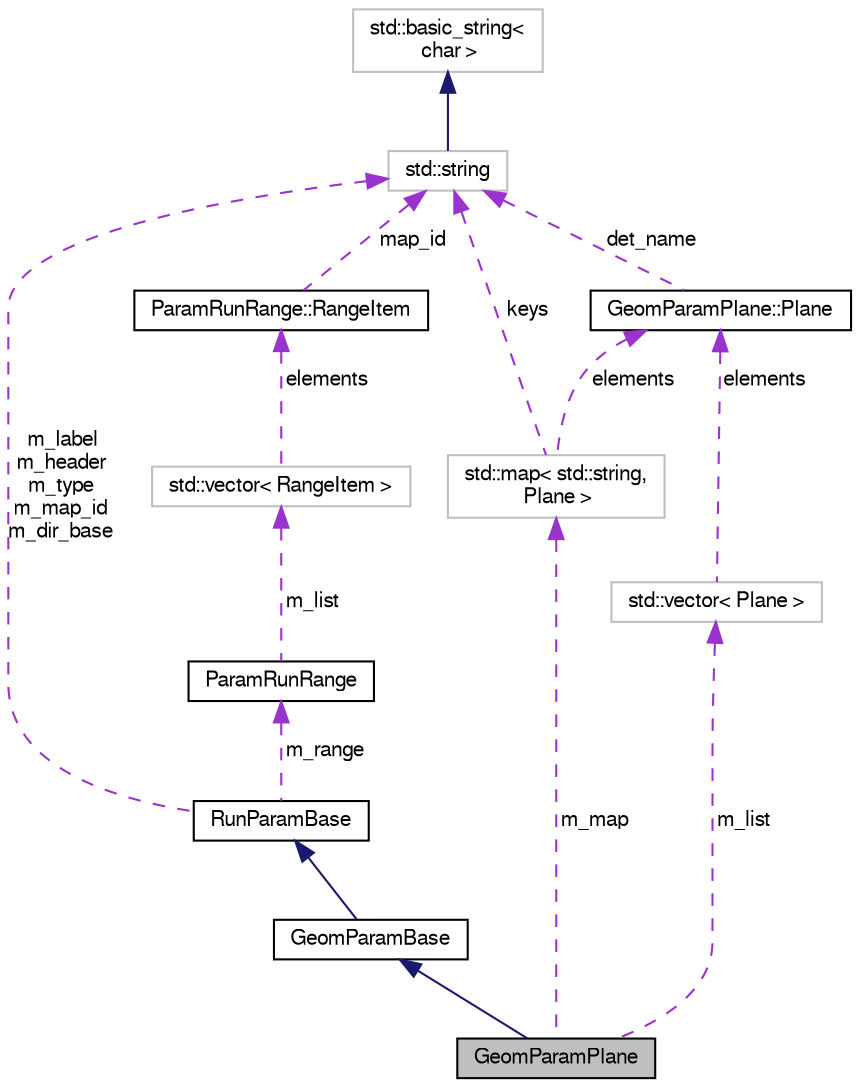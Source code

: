 digraph "GeomParamPlane"
{
  bgcolor="transparent";
  edge [fontname="FreeSans",fontsize="10",labelfontname="FreeSans",labelfontsize="10"];
  node [fontname="FreeSans",fontsize="10",shape=record];
  Node1 [label="GeomParamPlane",height=0.2,width=0.4,color="black", fillcolor="grey75", style="filled" fontcolor="black"];
  Node2 -> Node1 [dir="back",color="midnightblue",fontsize="10",style="solid",fontname="FreeSans"];
  Node2 [label="GeomParamBase",height=0.2,width=0.4,color="black",URL="$d4/d63/classGeomParamBase.html"];
  Node3 -> Node2 [dir="back",color="midnightblue",fontsize="10",style="solid",fontname="FreeSans"];
  Node3 [label="RunParamBase",height=0.2,width=0.4,color="black",URL="$db/d8a/classRunParamBase.html"];
  Node4 -> Node3 [dir="back",color="darkorchid3",fontsize="10",style="dashed",label=" m_label\nm_header\nm_type\nm_map_id\nm_dir_base" ,fontname="FreeSans"];
  Node4 [label="std::string",height=0.2,width=0.4,color="grey75",tooltip="STL class. "];
  Node5 -> Node4 [dir="back",color="midnightblue",fontsize="10",style="solid",fontname="FreeSans"];
  Node5 [label="std::basic_string\<\l char \>",height=0.2,width=0.4,color="grey75",tooltip="STL class. "];
  Node6 -> Node3 [dir="back",color="darkorchid3",fontsize="10",style="dashed",label=" m_range" ,fontname="FreeSans"];
  Node6 [label="ParamRunRange",height=0.2,width=0.4,color="black",URL="$d0/d0d/classParamRunRange.html"];
  Node7 -> Node6 [dir="back",color="darkorchid3",fontsize="10",style="dashed",label=" m_list" ,fontname="FreeSans"];
  Node7 [label="std::vector\< RangeItem \>",height=0.2,width=0.4,color="grey75"];
  Node8 -> Node7 [dir="back",color="darkorchid3",fontsize="10",style="dashed",label=" elements" ,fontname="FreeSans"];
  Node8 [label="ParamRunRange::RangeItem",height=0.2,width=0.4,color="black",URL="$dd/d8c/structParamRunRange_1_1RangeItem.html"];
  Node4 -> Node8 [dir="back",color="darkorchid3",fontsize="10",style="dashed",label=" map_id" ,fontname="FreeSans"];
  Node9 -> Node1 [dir="back",color="darkorchid3",fontsize="10",style="dashed",label=" m_map" ,fontname="FreeSans"];
  Node9 [label="std::map\< std::string,\l Plane \>",height=0.2,width=0.4,color="grey75"];
  Node10 -> Node9 [dir="back",color="darkorchid3",fontsize="10",style="dashed",label=" elements" ,fontname="FreeSans"];
  Node10 [label="GeomParamPlane::Plane",height=0.2,width=0.4,color="black",URL="$d6/d90/structGeomParamPlane_1_1Plane.html"];
  Node4 -> Node10 [dir="back",color="darkorchid3",fontsize="10",style="dashed",label=" det_name" ,fontname="FreeSans"];
  Node4 -> Node9 [dir="back",color="darkorchid3",fontsize="10",style="dashed",label=" keys" ,fontname="FreeSans"];
  Node11 -> Node1 [dir="back",color="darkorchid3",fontsize="10",style="dashed",label=" m_list" ,fontname="FreeSans"];
  Node11 [label="std::vector\< Plane \>",height=0.2,width=0.4,color="grey75"];
  Node10 -> Node11 [dir="back",color="darkorchid3",fontsize="10",style="dashed",label=" elements" ,fontname="FreeSans"];
}
